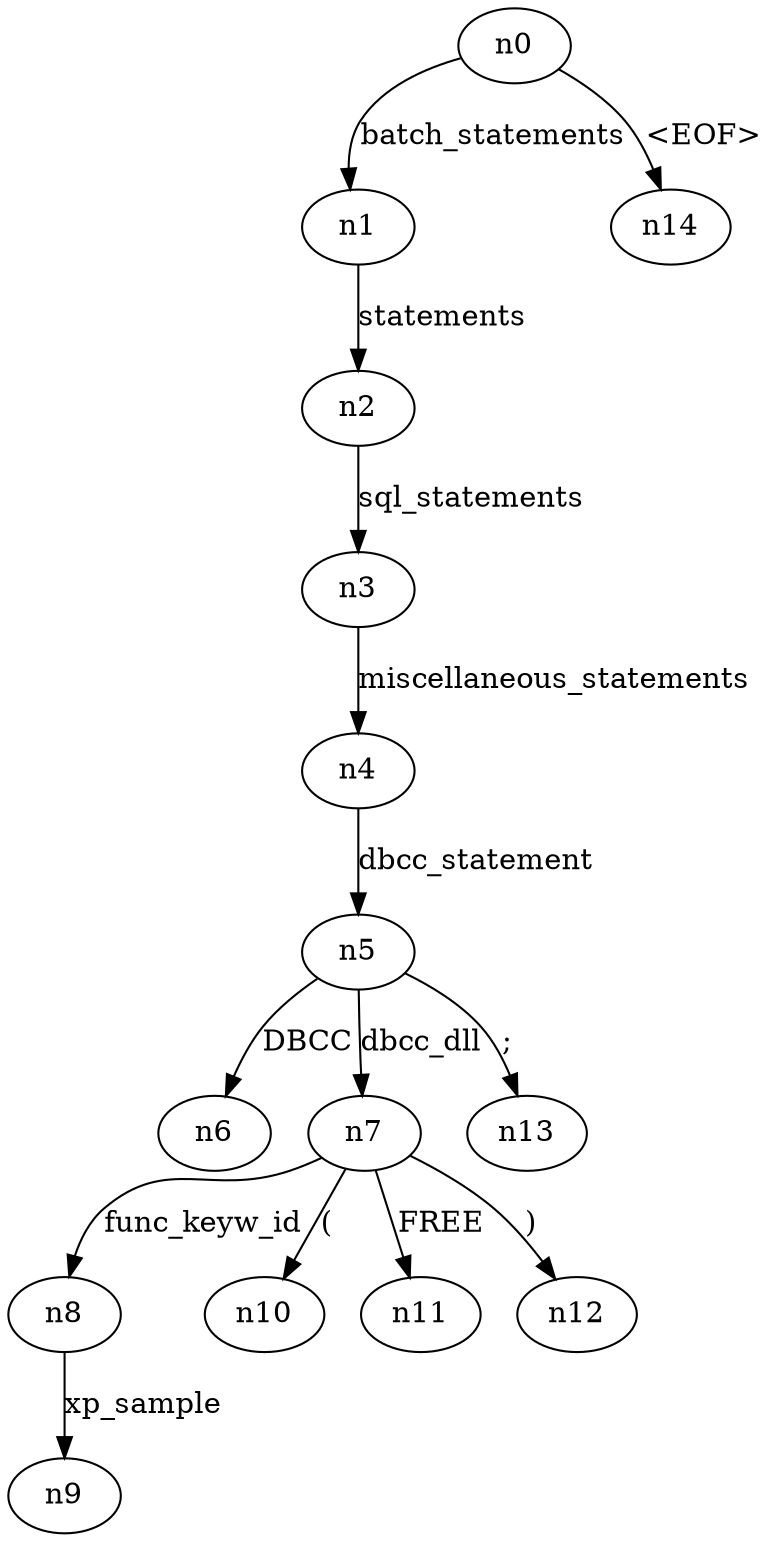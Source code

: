 digraph ParseTree {
  n0 -> n1 [label="batch_statements"];
  n1 -> n2 [label="statements"];
  n2 -> n3 [label="sql_statements"];
  n3 -> n4 [label="miscellaneous_statements"];
  n4 -> n5 [label="dbcc_statement"];
  n5 -> n6 [label="DBCC"];
  n5 -> n7 [label="dbcc_dll"];
  n7 -> n8 [label="func_keyw_id"];
  n8 -> n9 [label="xp_sample"];
  n7 -> n10 [label="("];
  n7 -> n11 [label="FREE"];
  n7 -> n12 [label=")"];
  n5 -> n13 [label=";"];
  n0 -> n14 [label="<EOF>"];
}